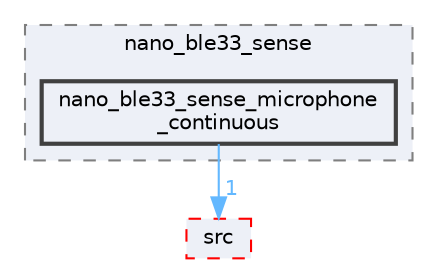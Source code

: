 digraph "Face_Access_inferencing/examples/nano_ble33_sense/nano_ble33_sense_microphone_continuous"
{
 // LATEX_PDF_SIZE
  bgcolor="transparent";
  edge [fontname=Helvetica,fontsize=10,labelfontname=Helvetica,labelfontsize=10];
  node [fontname=Helvetica,fontsize=10,shape=box,height=0.2,width=0.4];
  compound=true
  subgraph clusterdir_f83dbca78236457e510378740de19586 {
    graph [ bgcolor="#edf0f7", pencolor="grey50", label="nano_ble33_sense", fontname=Helvetica,fontsize=10 style="filled,dashed", URL="dir_f83dbca78236457e510378740de19586.html",tooltip=""]
  dir_661fec6b09e45dee3067d8cc3b94cd6c [label="nano_ble33_sense_microphone\l_continuous", fillcolor="#edf0f7", color="grey25", style="filled,bold", URL="dir_661fec6b09e45dee3067d8cc3b94cd6c.html",tooltip=""];
  }
  dir_a10e16a828caf535b3ccf4484f92e610 [label="src", fillcolor="#edf0f7", color="red", style="filled,dashed", URL="dir_a10e16a828caf535b3ccf4484f92e610.html",tooltip=""];
  dir_661fec6b09e45dee3067d8cc3b94cd6c->dir_a10e16a828caf535b3ccf4484f92e610 [headlabel="1", labeldistance=1.5 headhref="dir_000205_000302.html" href="dir_000205_000302.html" color="steelblue1" fontcolor="steelblue1"];
}
